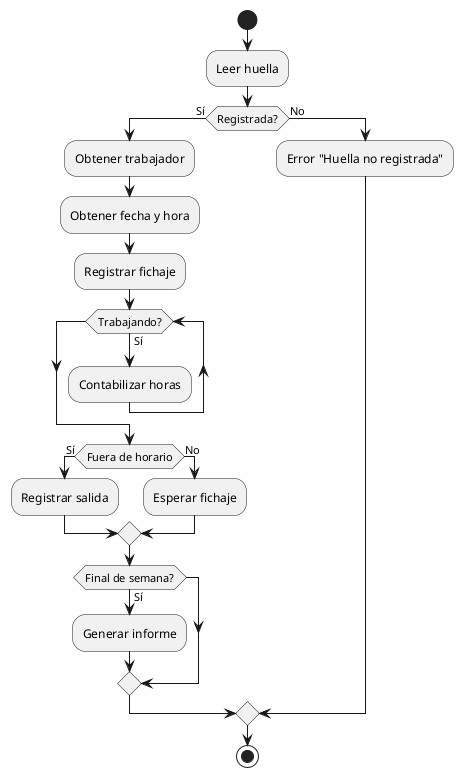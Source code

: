@startuml

start

:Leer huella;
if (Registrada?) then (Sí)
  :Obtener trabajador;
  :Obtener fecha y hora;
  :Registrar fichaje;
  while (Trabajando?) is (Sí)
    :Contabilizar horas;
  endwhile
  if (Fuera de horario) then (Sí) 
    :Registrar salida;
  else (No)
    :Esperar fichaje;
  endif
  if (Final de semana?) then (Sí)
    :Generar informe;
  endif
else (No)
  :Error "Huella no registrada";
endif

stop

@enduml